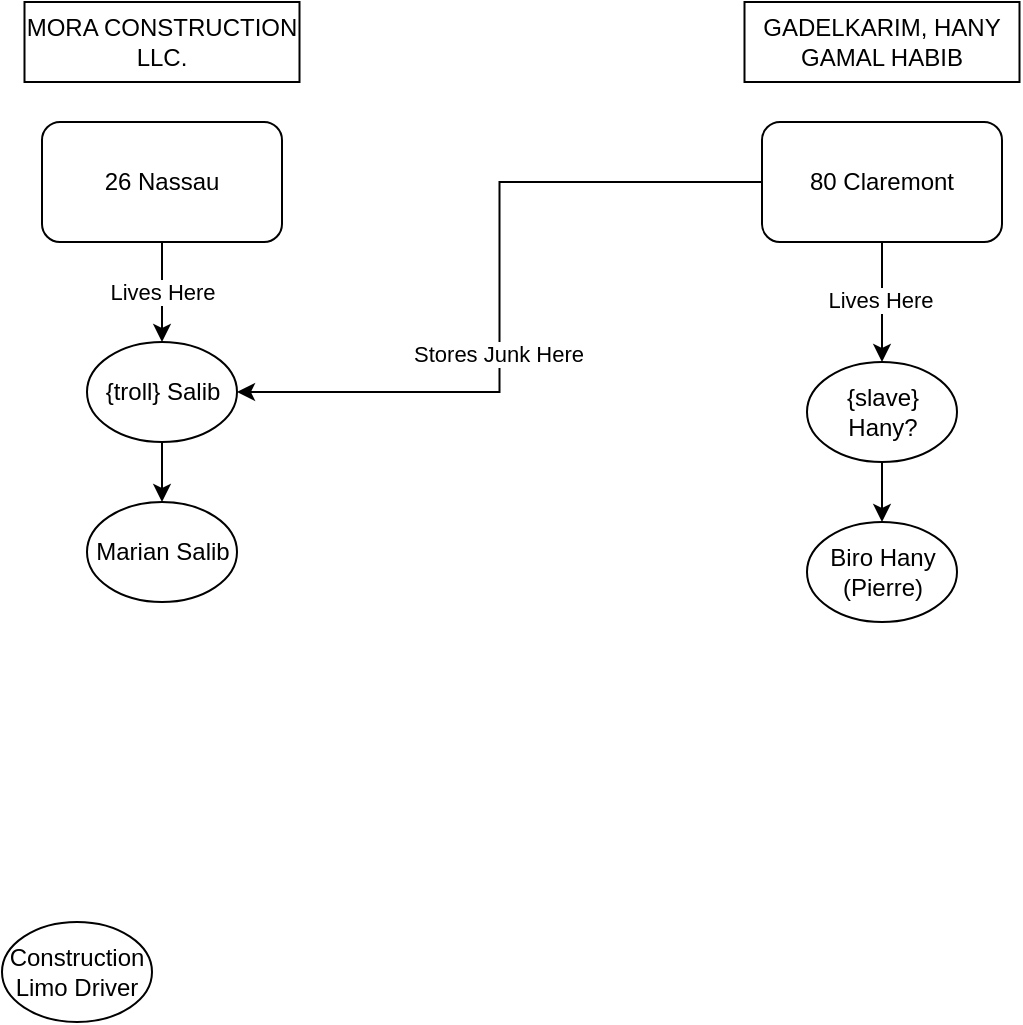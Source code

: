 <mxfile version="14.6.13" type="github">
  <diagram id="prtHgNgQTEPvFCAcTncT" name="Page-1">
    <mxGraphModel dx="1391" dy="891" grid="1" gridSize="10" guides="1" tooltips="1" connect="1" arrows="1" fold="1" page="1" pageScale="1" pageWidth="827" pageHeight="1169" math="0" shadow="0">
      <root>
        <mxCell id="0" />
        <mxCell id="1" parent="0" />
        <mxCell id="1MiQObDdTnF4QDf4GdPB-1" value="Biro Hany (Pierre)" style="ellipse;whiteSpace=wrap;html=1;" vertex="1" parent="1">
          <mxGeometry x="562.5" y="400" width="75" height="50" as="geometry" />
        </mxCell>
        <mxCell id="1MiQObDdTnF4QDf4GdPB-12" value="Lives Here" style="edgeStyle=orthogonalEdgeStyle;rounded=0;orthogonalLoop=1;jettySize=auto;html=1;" edge="1" parent="1" source="1MiQObDdTnF4QDf4GdPB-2" target="1MiQObDdTnF4QDf4GdPB-4">
          <mxGeometry relative="1" as="geometry" />
        </mxCell>
        <mxCell id="1MiQObDdTnF4QDf4GdPB-2" value="26 Nassau" style="rounded=1;whiteSpace=wrap;html=1;" vertex="1" parent="1">
          <mxGeometry x="180" y="200" width="120" height="60" as="geometry" />
        </mxCell>
        <mxCell id="1MiQObDdTnF4QDf4GdPB-11" value="" style="edgeStyle=orthogonalEdgeStyle;rounded=0;orthogonalLoop=1;jettySize=auto;html=1;" edge="1" parent="1" source="1MiQObDdTnF4QDf4GdPB-3" target="1MiQObDdTnF4QDf4GdPB-7">
          <mxGeometry relative="1" as="geometry" />
        </mxCell>
        <mxCell id="1MiQObDdTnF4QDf4GdPB-15" value="Lives Here" style="edgeLabel;html=1;align=center;verticalAlign=middle;resizable=0;points=[];" vertex="1" connectable="0" parent="1MiQObDdTnF4QDf4GdPB-11">
          <mxGeometry x="-0.033" y="-1" relative="1" as="geometry">
            <mxPoint as="offset" />
          </mxGeometry>
        </mxCell>
        <mxCell id="1MiQObDdTnF4QDf4GdPB-13" style="edgeStyle=orthogonalEdgeStyle;rounded=0;orthogonalLoop=1;jettySize=auto;html=1;entryX=1;entryY=0.5;entryDx=0;entryDy=0;" edge="1" parent="1" source="1MiQObDdTnF4QDf4GdPB-3" target="1MiQObDdTnF4QDf4GdPB-4">
          <mxGeometry relative="1" as="geometry" />
        </mxCell>
        <mxCell id="1MiQObDdTnF4QDf4GdPB-14" value="Stores Junk Here" style="edgeLabel;html=1;align=center;verticalAlign=middle;resizable=0;points=[];" vertex="1" connectable="0" parent="1MiQObDdTnF4QDf4GdPB-13">
          <mxGeometry x="0.182" y="-1" relative="1" as="geometry">
            <mxPoint as="offset" />
          </mxGeometry>
        </mxCell>
        <mxCell id="1MiQObDdTnF4QDf4GdPB-3" value="80 Claremont" style="rounded=1;whiteSpace=wrap;html=1;" vertex="1" parent="1">
          <mxGeometry x="540" y="200" width="120" height="60" as="geometry" />
        </mxCell>
        <mxCell id="1MiQObDdTnF4QDf4GdPB-6" value="" style="edgeStyle=orthogonalEdgeStyle;rounded=0;orthogonalLoop=1;jettySize=auto;html=1;" edge="1" parent="1" source="1MiQObDdTnF4QDf4GdPB-4" target="1MiQObDdTnF4QDf4GdPB-5">
          <mxGeometry relative="1" as="geometry" />
        </mxCell>
        <mxCell id="1MiQObDdTnF4QDf4GdPB-4" value="{troll} Salib" style="ellipse;whiteSpace=wrap;html=1;" vertex="1" parent="1">
          <mxGeometry x="202.5" y="310" width="75" height="50" as="geometry" />
        </mxCell>
        <mxCell id="1MiQObDdTnF4QDf4GdPB-5" value="Marian Salib" style="ellipse;whiteSpace=wrap;html=1;" vertex="1" parent="1">
          <mxGeometry x="202.5" y="390" width="75" height="50" as="geometry" />
        </mxCell>
        <mxCell id="1MiQObDdTnF4QDf4GdPB-8" value="" style="edgeStyle=orthogonalEdgeStyle;rounded=0;orthogonalLoop=1;jettySize=auto;html=1;" edge="1" parent="1" source="1MiQObDdTnF4QDf4GdPB-7" target="1MiQObDdTnF4QDf4GdPB-1">
          <mxGeometry relative="1" as="geometry" />
        </mxCell>
        <mxCell id="1MiQObDdTnF4QDf4GdPB-7" value="{slave} Hany?" style="ellipse;whiteSpace=wrap;html=1;" vertex="1" parent="1">
          <mxGeometry x="562.5" y="320" width="75" height="50" as="geometry" />
        </mxCell>
        <mxCell id="1MiQObDdTnF4QDf4GdPB-10" value="Construction Limo Driver" style="ellipse;whiteSpace=wrap;html=1;" vertex="1" parent="1">
          <mxGeometry x="160" y="600" width="75" height="50" as="geometry" />
        </mxCell>
        <mxCell id="1MiQObDdTnF4QDf4GdPB-16" value="MORA CONSTRUCTION LLC." style="rounded=0;whiteSpace=wrap;html=1;" vertex="1" parent="1">
          <mxGeometry x="171.25" y="140" width="137.5" height="40" as="geometry" />
        </mxCell>
        <mxCell id="1MiQObDdTnF4QDf4GdPB-17" value="GADELKARIM, HANY GAMAL HABIB" style="rounded=0;whiteSpace=wrap;html=1;" vertex="1" parent="1">
          <mxGeometry x="531.25" y="140" width="137.5" height="40" as="geometry" />
        </mxCell>
      </root>
    </mxGraphModel>
  </diagram>
</mxfile>
